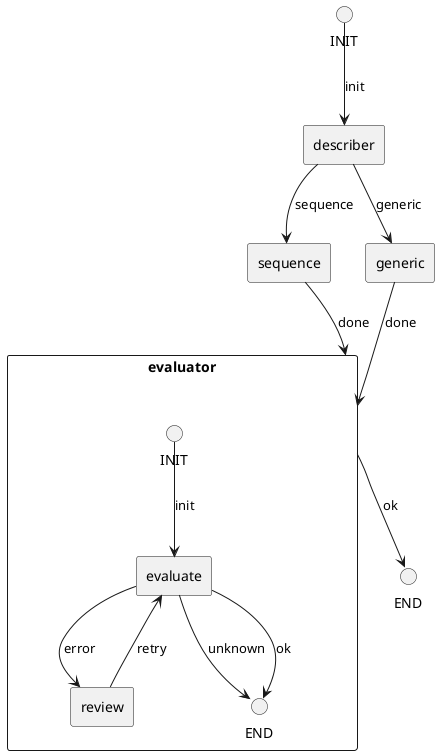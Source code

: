 @startuml
rectangle "describer" as abd7b115 
rectangle "sequence" as 7706a317 
rectangle "generic" as 30ac8ee0 
rectangle "evaluator" as 5c59b9a5 {
rectangle "evaluate" as d5bade2b 
rectangle "review" as e36c1743 
circle "INIT" as 7ec95d87 
circle "END" as 32e25913 
7ec95d87 --> d5bade2b : init
d5bade2b --> e36c1743 : error
e36c1743 --> d5bade2b : retry
d5bade2b --> 32e25913 : unknown
d5bade2b --> 32e25913 : ok

}
circle "INIT" as 4646f40d 
circle "END" as d4988928 
4646f40d --> abd7b115 : init
abd7b115 --> 7706a317 : sequence
abd7b115 --> 30ac8ee0 : generic
30ac8ee0 --> 5c59b9a5 : done
7706a317 --> 5c59b9a5 : done
5c59b9a5 --> d4988928 : ok

@enduml
